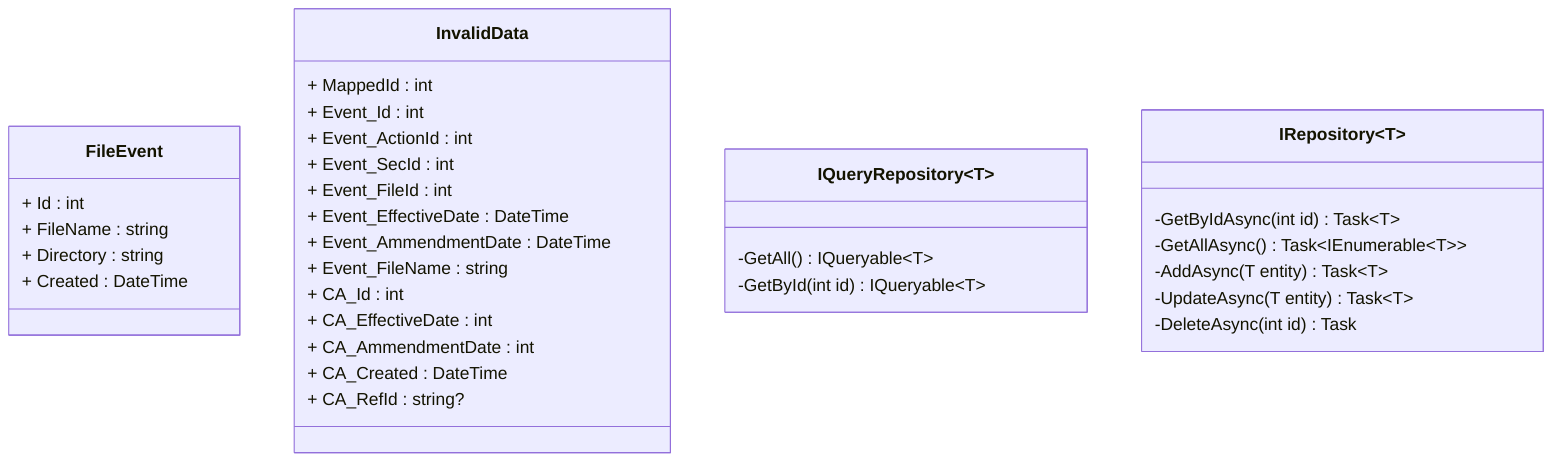 classDiagram 
	
	class FileEvent  {
		+ Id : int
		+ FileName : string
		+ Directory : string
		+ Created : DateTime
	}
	class InvalidData  {
		+ MappedId : int
		+ Event_Id : int
		+ Event_ActionId : int
		+ Event_SecId : int
		+ Event_FileId : int
		+ Event_EffectiveDate : DateTime
		+ Event_AmmendmentDate : DateTime
		+ Event_FileName : string
		+ CA_Id : int
		+ CA_EffectiveDate : int
		+ CA_AmmendmentDate : int
		+ CA_Created : DateTime
		+ CA_RefId : string?
	}
	class IQueryRepository ~T~ {
		-GetAll() IQueryable~T~
		-GetById(int id) IQueryable~T~
	}
	class IRepository ~T~ {
		-GetByIdAsync(int id) Task~T~
		-GetAllAsync() Task~IEnumerable~T~~
		-AddAsync(T entity) Task~T~
		-UpdateAsync(T entity) Task~T~
		-DeleteAsync(int id) Task
	}